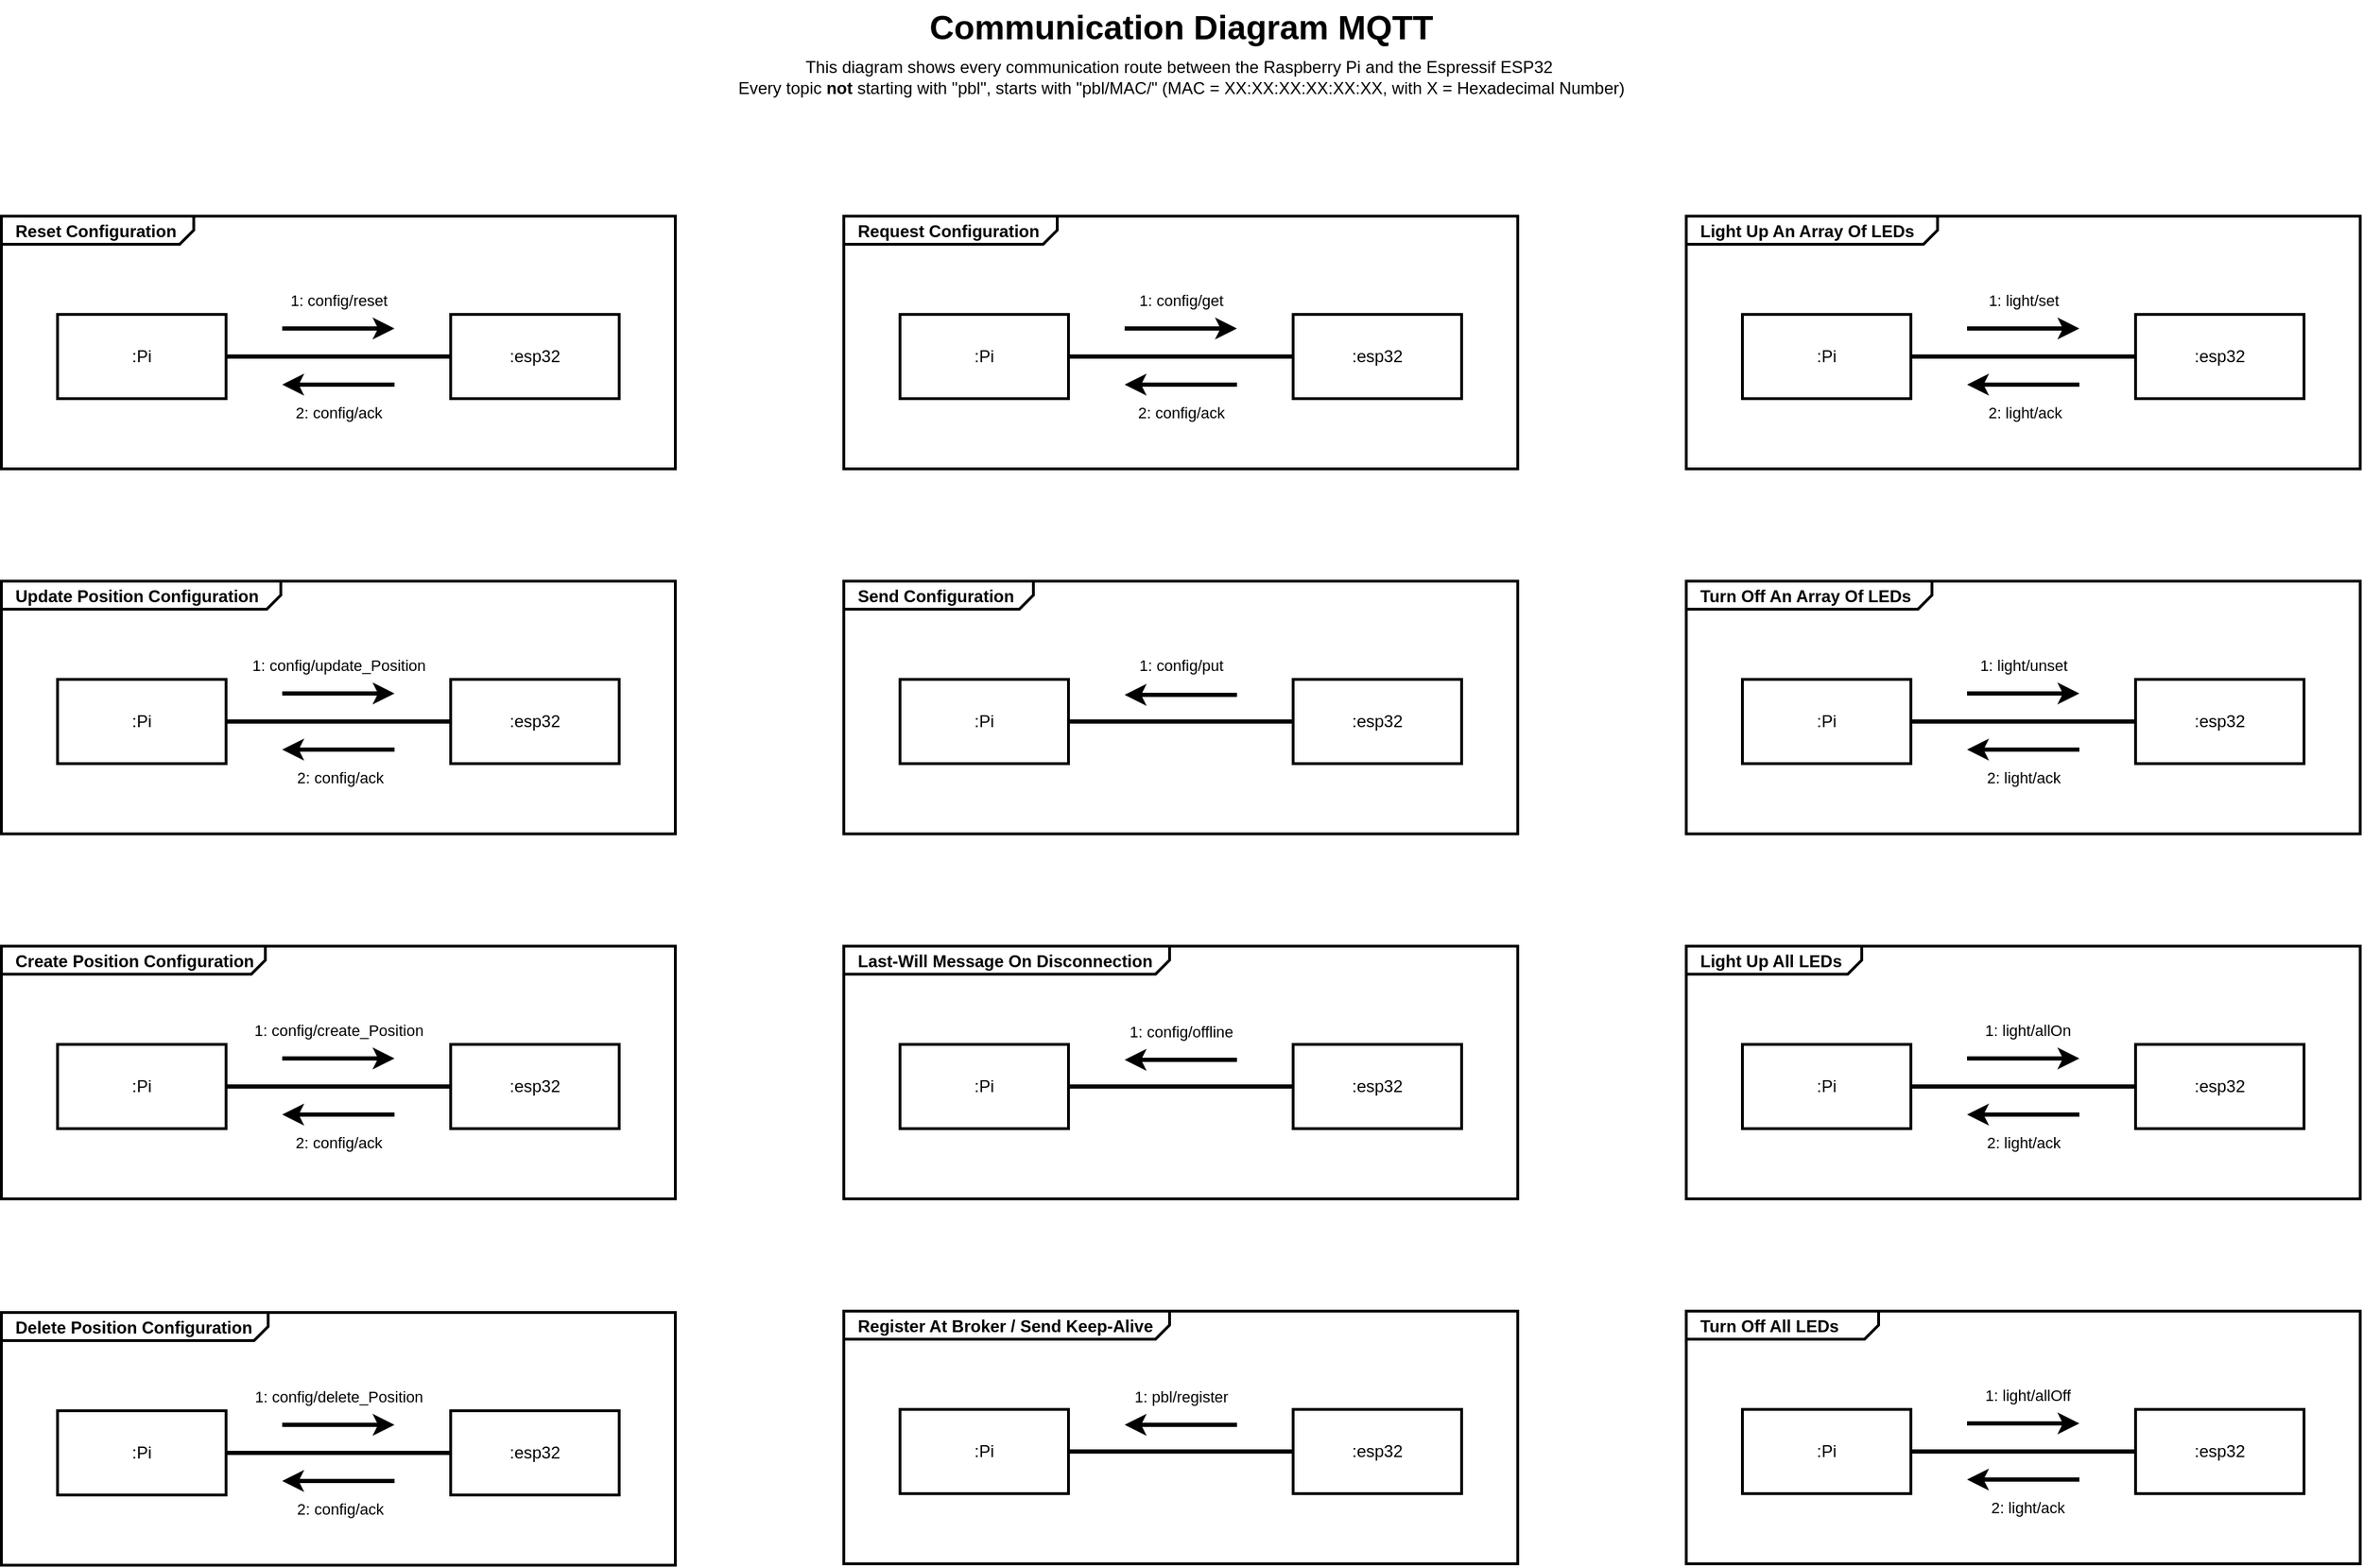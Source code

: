 <mxfile version="14.9.6" type="device"><diagram name="Page-1" id="929967ad-93f9-6ef4-fab6-5d389245f69c"><mxGraphModel dx="1718" dy="718" grid="1" gridSize="10" guides="1" tooltips="1" connect="1" arrows="1" fold="1" page="1" pageScale="1.5" pageWidth="1169" pageHeight="826" background="none" math="0" shadow="0"><root><mxCell id="0" style=";html=1;"/><mxCell id="1" style=";html=1;" parent="0"/><mxCell id="1672d66443f91eb5-1" value="&lt;p style=&quot;margin: 0px ; margin-top: 4px ; margin-left: 10px ; text-align: left&quot;&gt;&lt;b&gt;Reset Configuration&lt;/b&gt;&lt;/p&gt;" style="html=1;strokeWidth=2;shape=mxgraph.sysml.package;html=1;overflow=fill;whiteSpace=wrap;fillColor=none;gradientColor=none;fontSize=12;align=center;labelX=137.5;" parent="1" vertex="1"><mxGeometry x="40" y="159" width="480" height="180" as="geometry"/></mxCell><mxCell id="1672d66443f91eb5-23" value="Communication Diagram MQTT" style="text;strokeColor=none;fillColor=none;html=1;fontSize=24;fontStyle=1;verticalAlign=middle;align=center;" parent="1" vertex="1"><mxGeometry x="125" y="5" width="1510" height="40" as="geometry"/></mxCell><mxCell id="_p02ZwY1KxRYCmjP6Bv0-2" value=":Pi" style="rounded=0;whiteSpace=wrap;html=1;strokeWidth=2;" parent="1" vertex="1"><mxGeometry x="80" y="229" width="120" height="60" as="geometry"/></mxCell><mxCell id="_p02ZwY1KxRYCmjP6Bv0-3" value=":esp32" style="rounded=0;whiteSpace=wrap;html=1;strokeWidth=2;" parent="1" vertex="1"><mxGeometry x="360" y="229" width="120" height="60" as="geometry"/></mxCell><mxCell id="_p02ZwY1KxRYCmjP6Bv0-4" value="" style="endArrow=none;html=1;exitX=1;exitY=0.5;exitDx=0;exitDy=0;entryX=0;entryY=0.5;entryDx=0;entryDy=0;strokeWidth=3;" parent="1" source="_p02ZwY1KxRYCmjP6Bv0-2" target="_p02ZwY1KxRYCmjP6Bv0-3" edge="1"><mxGeometry width="50" height="50" relative="1" as="geometry"><mxPoint x="430" y="269" as="sourcePoint"/><mxPoint x="480" y="219" as="targetPoint"/></mxGeometry></mxCell><mxCell id="_p02ZwY1KxRYCmjP6Bv0-108" value="1: config/reset" style="edgeLabel;html=1;align=center;verticalAlign=middle;resizable=0;points=[];" parent="_p02ZwY1KxRYCmjP6Bv0-4" vertex="1" connectable="0"><mxGeometry x="-0.198" y="-1" relative="1" as="geometry"><mxPoint x="16" y="-41" as="offset"/></mxGeometry></mxCell><mxCell id="_p02ZwY1KxRYCmjP6Bv0-109" value="2: config/ack" style="edgeLabel;html=1;align=center;verticalAlign=middle;resizable=0;points=[];" parent="_p02ZwY1KxRYCmjP6Bv0-4" vertex="1" connectable="0"><mxGeometry x="-0.344" y="-1" relative="1" as="geometry"><mxPoint x="27" y="39" as="offset"/></mxGeometry></mxCell><mxCell id="_p02ZwY1KxRYCmjP6Bv0-106" value="" style="endArrow=classic;html=1;strokeWidth=3;" parent="1" edge="1"><mxGeometry width="50" height="50" relative="1" as="geometry"><mxPoint x="240" y="239.0" as="sourcePoint"/><mxPoint x="320" y="239.0" as="targetPoint"/><Array as="points"/></mxGeometry></mxCell><mxCell id="_p02ZwY1KxRYCmjP6Bv0-107" value="" style="endArrow=classic;html=1;strokeWidth=3;" parent="1" edge="1"><mxGeometry width="50" height="50" relative="1" as="geometry"><mxPoint x="320" y="279.0" as="sourcePoint"/><mxPoint x="240" y="279.0" as="targetPoint"/><Array as="points"/></mxGeometry></mxCell><mxCell id="_p02ZwY1KxRYCmjP6Bv0-110" value="&lt;p style=&quot;margin: 0px ; margin-top: 4px ; margin-left: 10px ; text-align: left&quot;&gt;&lt;b&gt;Update Position Configuration&lt;/b&gt;&lt;/p&gt;" style="html=1;strokeWidth=2;shape=mxgraph.sysml.package;html=1;overflow=fill;whiteSpace=wrap;fillColor=none;gradientColor=none;fontSize=12;align=center;labelX=199.2;" parent="1" vertex="1"><mxGeometry x="40" y="419" width="480" height="180" as="geometry"/></mxCell><mxCell id="_p02ZwY1KxRYCmjP6Bv0-111" value=":Pi" style="rounded=0;whiteSpace=wrap;html=1;strokeWidth=2;" parent="1" vertex="1"><mxGeometry x="80" y="489" width="120" height="60" as="geometry"/></mxCell><mxCell id="_p02ZwY1KxRYCmjP6Bv0-112" value=":esp32" style="rounded=0;whiteSpace=wrap;html=1;strokeWidth=2;" parent="1" vertex="1"><mxGeometry x="360" y="489" width="120" height="60" as="geometry"/></mxCell><mxCell id="_p02ZwY1KxRYCmjP6Bv0-113" value="" style="endArrow=none;html=1;exitX=1;exitY=0.5;exitDx=0;exitDy=0;entryX=0;entryY=0.5;entryDx=0;entryDy=0;strokeWidth=3;" parent="1" source="_p02ZwY1KxRYCmjP6Bv0-111" target="_p02ZwY1KxRYCmjP6Bv0-112" edge="1"><mxGeometry width="50" height="50" relative="1" as="geometry"><mxPoint x="430" y="529" as="sourcePoint"/><mxPoint x="480" y="479" as="targetPoint"/></mxGeometry></mxCell><mxCell id="_p02ZwY1KxRYCmjP6Bv0-114" value="1: config/update_Position" style="edgeLabel;html=1;align=center;verticalAlign=middle;resizable=0;points=[];" parent="_p02ZwY1KxRYCmjP6Bv0-113" vertex="1" connectable="0"><mxGeometry x="-0.198" y="-1" relative="1" as="geometry"><mxPoint x="16" y="-41" as="offset"/></mxGeometry></mxCell><mxCell id="_p02ZwY1KxRYCmjP6Bv0-115" value="2: config/ack" style="edgeLabel;html=1;align=center;verticalAlign=middle;resizable=0;points=[];" parent="_p02ZwY1KxRYCmjP6Bv0-113" vertex="1" connectable="0"><mxGeometry x="-0.344" y="-1" relative="1" as="geometry"><mxPoint x="28" y="39" as="offset"/></mxGeometry></mxCell><mxCell id="_p02ZwY1KxRYCmjP6Bv0-116" value="" style="endArrow=classic;html=1;strokeWidth=3;" parent="1" edge="1"><mxGeometry width="50" height="50" relative="1" as="geometry"><mxPoint x="240" y="499" as="sourcePoint"/><mxPoint x="320" y="499" as="targetPoint"/><Array as="points"/></mxGeometry></mxCell><mxCell id="_p02ZwY1KxRYCmjP6Bv0-117" value="" style="endArrow=classic;html=1;strokeWidth=3;" parent="1" edge="1"><mxGeometry width="50" height="50" relative="1" as="geometry"><mxPoint x="320" y="539" as="sourcePoint"/><mxPoint x="240" y="539" as="targetPoint"/><Array as="points"/></mxGeometry></mxCell><mxCell id="_p02ZwY1KxRYCmjP6Bv0-118" value="&lt;p style=&quot;margin: 0px ; margin-top: 4px ; margin-left: 10px ; text-align: left&quot;&gt;&lt;b&gt;Create Position Configuration&lt;/b&gt;&lt;/p&gt;" style="html=1;strokeWidth=2;shape=mxgraph.sysml.package;html=1;overflow=fill;whiteSpace=wrap;fillColor=none;gradientColor=none;fontSize=12;align=center;labelX=188.29;" parent="1" vertex="1"><mxGeometry x="40" y="679" width="480" height="180" as="geometry"/></mxCell><mxCell id="_p02ZwY1KxRYCmjP6Bv0-119" value=":Pi" style="rounded=0;whiteSpace=wrap;html=1;strokeWidth=2;" parent="1" vertex="1"><mxGeometry x="80" y="749" width="120" height="60" as="geometry"/></mxCell><mxCell id="_p02ZwY1KxRYCmjP6Bv0-120" value=":esp32" style="rounded=0;whiteSpace=wrap;html=1;strokeWidth=2;" parent="1" vertex="1"><mxGeometry x="360" y="749" width="120" height="60" as="geometry"/></mxCell><mxCell id="_p02ZwY1KxRYCmjP6Bv0-121" value="" style="endArrow=none;html=1;exitX=1;exitY=0.5;exitDx=0;exitDy=0;entryX=0;entryY=0.5;entryDx=0;entryDy=0;strokeWidth=3;" parent="1" source="_p02ZwY1KxRYCmjP6Bv0-119" target="_p02ZwY1KxRYCmjP6Bv0-120" edge="1"><mxGeometry width="50" height="50" relative="1" as="geometry"><mxPoint x="430" y="789" as="sourcePoint"/><mxPoint x="480" y="739" as="targetPoint"/></mxGeometry></mxCell><mxCell id="_p02ZwY1KxRYCmjP6Bv0-122" value="1: config/create_Position" style="edgeLabel;html=1;align=center;verticalAlign=middle;resizable=0;points=[];" parent="_p02ZwY1KxRYCmjP6Bv0-121" vertex="1" connectable="0"><mxGeometry x="-0.198" y="-1" relative="1" as="geometry"><mxPoint x="16" y="-41" as="offset"/></mxGeometry></mxCell><mxCell id="_p02ZwY1KxRYCmjP6Bv0-123" value="2: config/ack" style="edgeLabel;html=1;align=center;verticalAlign=middle;resizable=0;points=[];" parent="_p02ZwY1KxRYCmjP6Bv0-121" vertex="1" connectable="0"><mxGeometry x="-0.344" y="-1" relative="1" as="geometry"><mxPoint x="27" y="39" as="offset"/></mxGeometry></mxCell><mxCell id="_p02ZwY1KxRYCmjP6Bv0-124" value="" style="endArrow=classic;html=1;strokeWidth=3;" parent="1" edge="1"><mxGeometry width="50" height="50" relative="1" as="geometry"><mxPoint x="240" y="759" as="sourcePoint"/><mxPoint x="320" y="759" as="targetPoint"/><Array as="points"/></mxGeometry></mxCell><mxCell id="_p02ZwY1KxRYCmjP6Bv0-125" value="" style="endArrow=classic;html=1;strokeWidth=3;" parent="1" edge="1"><mxGeometry width="50" height="50" relative="1" as="geometry"><mxPoint x="320" y="799" as="sourcePoint"/><mxPoint x="240" y="799" as="targetPoint"/><Array as="points"/></mxGeometry></mxCell><mxCell id="_p02ZwY1KxRYCmjP6Bv0-126" value="&lt;p style=&quot;margin: 0px ; margin-top: 4px ; margin-left: 10px ; text-align: left&quot;&gt;&lt;b&gt;Delete Position Configuration&lt;/b&gt;&lt;/p&gt;" style="html=1;strokeWidth=2;shape=mxgraph.sysml.package;html=1;overflow=fill;whiteSpace=wrap;fillColor=none;gradientColor=none;fontSize=12;align=center;labelX=190.28;" parent="1" vertex="1"><mxGeometry x="40" y="940" width="480" height="180" as="geometry"/></mxCell><mxCell id="_p02ZwY1KxRYCmjP6Bv0-127" value=":Pi" style="rounded=0;whiteSpace=wrap;html=1;strokeWidth=2;" parent="1" vertex="1"><mxGeometry x="80" y="1010" width="120" height="60" as="geometry"/></mxCell><mxCell id="_p02ZwY1KxRYCmjP6Bv0-128" value=":esp32" style="rounded=0;whiteSpace=wrap;html=1;strokeWidth=2;" parent="1" vertex="1"><mxGeometry x="360" y="1010" width="120" height="60" as="geometry"/></mxCell><mxCell id="_p02ZwY1KxRYCmjP6Bv0-129" value="" style="endArrow=none;html=1;exitX=1;exitY=0.5;exitDx=0;exitDy=0;entryX=0;entryY=0.5;entryDx=0;entryDy=0;strokeWidth=3;" parent="1" source="_p02ZwY1KxRYCmjP6Bv0-127" target="_p02ZwY1KxRYCmjP6Bv0-128" edge="1"><mxGeometry width="50" height="50" relative="1" as="geometry"><mxPoint x="430" y="1050" as="sourcePoint"/><mxPoint x="480" y="1000" as="targetPoint"/></mxGeometry></mxCell><mxCell id="_p02ZwY1KxRYCmjP6Bv0-130" value="1: config/delete_Position" style="edgeLabel;html=1;align=center;verticalAlign=middle;resizable=0;points=[];" parent="_p02ZwY1KxRYCmjP6Bv0-129" vertex="1" connectable="0"><mxGeometry x="-0.198" y="-1" relative="1" as="geometry"><mxPoint x="16" y="-41" as="offset"/></mxGeometry></mxCell><mxCell id="_p02ZwY1KxRYCmjP6Bv0-131" value="2: config/ack" style="edgeLabel;html=1;align=center;verticalAlign=middle;resizable=0;points=[];" parent="_p02ZwY1KxRYCmjP6Bv0-129" vertex="1" connectable="0"><mxGeometry x="-0.344" y="-1" relative="1" as="geometry"><mxPoint x="28" y="39" as="offset"/></mxGeometry></mxCell><mxCell id="_p02ZwY1KxRYCmjP6Bv0-132" value="" style="endArrow=classic;html=1;strokeWidth=3;" parent="1" edge="1"><mxGeometry width="50" height="50" relative="1" as="geometry"><mxPoint x="240" y="1020" as="sourcePoint"/><mxPoint x="320" y="1020" as="targetPoint"/><Array as="points"/></mxGeometry></mxCell><mxCell id="_p02ZwY1KxRYCmjP6Bv0-133" value="" style="endArrow=classic;html=1;strokeWidth=3;" parent="1" edge="1"><mxGeometry width="50" height="50" relative="1" as="geometry"><mxPoint x="320" y="1060" as="sourcePoint"/><mxPoint x="240" y="1060" as="targetPoint"/><Array as="points"/></mxGeometry></mxCell><mxCell id="_p02ZwY1KxRYCmjP6Bv0-142" value="&lt;p style=&quot;margin: 0px ; margin-top: 4px ; margin-left: 10px ; text-align: left&quot;&gt;&lt;b&gt;Light Up All LEDs&lt;/b&gt;&lt;/p&gt;" style="html=1;strokeWidth=2;shape=mxgraph.sysml.package;html=1;overflow=fill;whiteSpace=wrap;fillColor=none;gradientColor=none;fontSize=12;align=center;labelX=125;" parent="1" vertex="1"><mxGeometry x="1240" y="679" width="480" height="180" as="geometry"/></mxCell><mxCell id="_p02ZwY1KxRYCmjP6Bv0-143" value=":Pi" style="rounded=0;whiteSpace=wrap;html=1;strokeWidth=2;" parent="1" vertex="1"><mxGeometry x="1280" y="749" width="120" height="60" as="geometry"/></mxCell><mxCell id="_p02ZwY1KxRYCmjP6Bv0-144" value=":esp32" style="rounded=0;whiteSpace=wrap;html=1;strokeWidth=2;" parent="1" vertex="1"><mxGeometry x="1560" y="749" width="120" height="60" as="geometry"/></mxCell><mxCell id="_p02ZwY1KxRYCmjP6Bv0-145" value="" style="endArrow=none;html=1;exitX=1;exitY=0.5;exitDx=0;exitDy=0;entryX=0;entryY=0.5;entryDx=0;entryDy=0;strokeWidth=3;" parent="1" source="_p02ZwY1KxRYCmjP6Bv0-143" target="_p02ZwY1KxRYCmjP6Bv0-144" edge="1"><mxGeometry width="50" height="50" relative="1" as="geometry"><mxPoint x="1630" y="789" as="sourcePoint"/><mxPoint x="1680" y="739" as="targetPoint"/></mxGeometry></mxCell><mxCell id="_p02ZwY1KxRYCmjP6Bv0-146" value="1: light/allOn" style="edgeLabel;html=1;align=center;verticalAlign=middle;resizable=0;points=[];" parent="_p02ZwY1KxRYCmjP6Bv0-145" vertex="1" connectable="0"><mxGeometry x="-0.198" y="-1" relative="1" as="geometry"><mxPoint x="19" y="-41" as="offset"/></mxGeometry></mxCell><mxCell id="_p02ZwY1KxRYCmjP6Bv0-147" value="2: light/ack" style="edgeLabel;html=1;align=center;verticalAlign=middle;resizable=0;points=[];" parent="_p02ZwY1KxRYCmjP6Bv0-145" vertex="1" connectable="0"><mxGeometry x="-0.344" y="-1" relative="1" as="geometry"><mxPoint x="27" y="39" as="offset"/></mxGeometry></mxCell><mxCell id="_p02ZwY1KxRYCmjP6Bv0-148" value="" style="endArrow=classic;html=1;strokeWidth=3;" parent="1" edge="1"><mxGeometry width="50" height="50" relative="1" as="geometry"><mxPoint x="1440" y="759" as="sourcePoint"/><mxPoint x="1520" y="759" as="targetPoint"/><Array as="points"/></mxGeometry></mxCell><mxCell id="_p02ZwY1KxRYCmjP6Bv0-149" value="" style="endArrow=classic;html=1;strokeWidth=3;" parent="1" edge="1"><mxGeometry width="50" height="50" relative="1" as="geometry"><mxPoint x="1520" y="799" as="sourcePoint"/><mxPoint x="1440" y="799" as="targetPoint"/><Array as="points"/></mxGeometry></mxCell><mxCell id="_p02ZwY1KxRYCmjP6Bv0-150" value="&lt;p style=&quot;margin: 0px ; margin-top: 4px ; margin-left: 10px ; text-align: left&quot;&gt;&lt;b&gt;Turn Off All LEDs&lt;/b&gt;&lt;/p&gt;" style="html=1;strokeWidth=2;shape=mxgraph.sysml.package;html=1;overflow=fill;whiteSpace=wrap;fillColor=none;gradientColor=none;fontSize=12;align=center;labelX=137.5;" parent="1" vertex="1"><mxGeometry x="1240" y="939" width="480" height="180" as="geometry"/></mxCell><mxCell id="_p02ZwY1KxRYCmjP6Bv0-151" value=":Pi" style="rounded=0;whiteSpace=wrap;html=1;strokeWidth=2;" parent="1" vertex="1"><mxGeometry x="1280" y="1009" width="120" height="60" as="geometry"/></mxCell><mxCell id="_p02ZwY1KxRYCmjP6Bv0-152" value=":esp32" style="rounded=0;whiteSpace=wrap;html=1;strokeWidth=2;" parent="1" vertex="1"><mxGeometry x="1560" y="1009" width="120" height="60" as="geometry"/></mxCell><mxCell id="_p02ZwY1KxRYCmjP6Bv0-153" value="" style="endArrow=none;html=1;exitX=1;exitY=0.5;exitDx=0;exitDy=0;entryX=0;entryY=0.5;entryDx=0;entryDy=0;strokeWidth=3;" parent="1" source="_p02ZwY1KxRYCmjP6Bv0-151" target="_p02ZwY1KxRYCmjP6Bv0-152" edge="1"><mxGeometry width="50" height="50" relative="1" as="geometry"><mxPoint x="1630" y="1049" as="sourcePoint"/><mxPoint x="1680" y="999" as="targetPoint"/></mxGeometry></mxCell><mxCell id="_p02ZwY1KxRYCmjP6Bv0-154" value="1: light/allOff" style="edgeLabel;html=1;align=center;verticalAlign=middle;resizable=0;points=[];" parent="_p02ZwY1KxRYCmjP6Bv0-153" vertex="1" connectable="0"><mxGeometry x="-0.198" y="-1" relative="1" as="geometry"><mxPoint x="19" y="-41" as="offset"/></mxGeometry></mxCell><mxCell id="_p02ZwY1KxRYCmjP6Bv0-155" value="2: light/ack" style="edgeLabel;html=1;align=center;verticalAlign=middle;resizable=0;points=[];" parent="_p02ZwY1KxRYCmjP6Bv0-153" vertex="1" connectable="0"><mxGeometry x="-0.344" y="-1" relative="1" as="geometry"><mxPoint x="30" y="39" as="offset"/></mxGeometry></mxCell><mxCell id="_p02ZwY1KxRYCmjP6Bv0-156" value="" style="endArrow=classic;html=1;strokeWidth=3;" parent="1" edge="1"><mxGeometry width="50" height="50" relative="1" as="geometry"><mxPoint x="1440" y="1019" as="sourcePoint"/><mxPoint x="1520" y="1019" as="targetPoint"/><Array as="points"/></mxGeometry></mxCell><mxCell id="_p02ZwY1KxRYCmjP6Bv0-157" value="" style="endArrow=classic;html=1;strokeWidth=3;" parent="1" edge="1"><mxGeometry width="50" height="50" relative="1" as="geometry"><mxPoint x="1520" y="1059" as="sourcePoint"/><mxPoint x="1440" y="1059" as="targetPoint"/><Array as="points"/></mxGeometry></mxCell><mxCell id="_p02ZwY1KxRYCmjP6Bv0-174" value="&lt;p style=&quot;margin: 0px ; margin-top: 4px ; margin-left: 10px ; text-align: left&quot;&gt;&lt;b&gt;Light Up An Array Of LEDs&lt;/b&gt;&lt;/p&gt;" style="html=1;strokeWidth=2;shape=mxgraph.sysml.package;html=1;overflow=fill;whiteSpace=wrap;fillColor=none;gradientColor=none;fontSize=12;align=center;labelX=179.9;" parent="1" vertex="1"><mxGeometry x="1240" y="159" width="480" height="180" as="geometry"/></mxCell><mxCell id="_p02ZwY1KxRYCmjP6Bv0-175" value=":Pi" style="rounded=0;whiteSpace=wrap;html=1;strokeWidth=2;" parent="1" vertex="1"><mxGeometry x="1280" y="229" width="120" height="60" as="geometry"/></mxCell><mxCell id="_p02ZwY1KxRYCmjP6Bv0-176" value=":esp32" style="rounded=0;whiteSpace=wrap;html=1;strokeWidth=2;" parent="1" vertex="1"><mxGeometry x="1560" y="229" width="120" height="60" as="geometry"/></mxCell><mxCell id="_p02ZwY1KxRYCmjP6Bv0-177" value="" style="endArrow=none;html=1;exitX=1;exitY=0.5;exitDx=0;exitDy=0;entryX=0;entryY=0.5;entryDx=0;entryDy=0;strokeWidth=3;" parent="1" source="_p02ZwY1KxRYCmjP6Bv0-175" target="_p02ZwY1KxRYCmjP6Bv0-176" edge="1"><mxGeometry width="50" height="50" relative="1" as="geometry"><mxPoint x="1630" y="269" as="sourcePoint"/><mxPoint x="1680" y="219" as="targetPoint"/></mxGeometry></mxCell><mxCell id="_p02ZwY1KxRYCmjP6Bv0-178" value="1: light/set" style="edgeLabel;html=1;align=center;verticalAlign=middle;resizable=0;points=[];" parent="_p02ZwY1KxRYCmjP6Bv0-177" vertex="1" connectable="0"><mxGeometry x="-0.198" y="-1" relative="1" as="geometry"><mxPoint x="16" y="-41" as="offset"/></mxGeometry></mxCell><mxCell id="_p02ZwY1KxRYCmjP6Bv0-179" value="2: light/ack" style="edgeLabel;html=1;align=center;verticalAlign=middle;resizable=0;points=[];" parent="_p02ZwY1KxRYCmjP6Bv0-177" vertex="1" connectable="0"><mxGeometry x="-0.344" y="-1" relative="1" as="geometry"><mxPoint x="28" y="39" as="offset"/></mxGeometry></mxCell><mxCell id="_p02ZwY1KxRYCmjP6Bv0-180" value="" style="endArrow=classic;html=1;strokeWidth=3;" parent="1" edge="1"><mxGeometry width="50" height="50" relative="1" as="geometry"><mxPoint x="1440" y="239" as="sourcePoint"/><mxPoint x="1520" y="239" as="targetPoint"/><Array as="points"/></mxGeometry></mxCell><mxCell id="_p02ZwY1KxRYCmjP6Bv0-181" value="" style="endArrow=classic;html=1;strokeWidth=3;" parent="1" edge="1"><mxGeometry width="50" height="50" relative="1" as="geometry"><mxPoint x="1520" y="279" as="sourcePoint"/><mxPoint x="1440" y="279" as="targetPoint"/><Array as="points"/></mxGeometry></mxCell><mxCell id="_p02ZwY1KxRYCmjP6Bv0-182" value="&lt;p style=&quot;margin: 0px ; margin-top: 4px ; margin-left: 10px ; text-align: left&quot;&gt;&lt;b&gt;Turn Off An Array Of LEDs&lt;/b&gt;&lt;/p&gt;" style="html=1;strokeWidth=2;shape=mxgraph.sysml.package;html=1;overflow=fill;whiteSpace=wrap;fillColor=none;gradientColor=none;fontSize=12;align=center;labelX=175.62;" parent="1" vertex="1"><mxGeometry x="1240" y="419" width="480" height="180" as="geometry"/></mxCell><mxCell id="_p02ZwY1KxRYCmjP6Bv0-183" value=":Pi" style="rounded=0;whiteSpace=wrap;html=1;strokeWidth=2;" parent="1" vertex="1"><mxGeometry x="1280" y="489" width="120" height="60" as="geometry"/></mxCell><mxCell id="_p02ZwY1KxRYCmjP6Bv0-184" value=":esp32" style="rounded=0;whiteSpace=wrap;html=1;strokeWidth=2;" parent="1" vertex="1"><mxGeometry x="1560" y="489" width="120" height="60" as="geometry"/></mxCell><mxCell id="_p02ZwY1KxRYCmjP6Bv0-185" value="" style="endArrow=none;html=1;exitX=1;exitY=0.5;exitDx=0;exitDy=0;entryX=0;entryY=0.5;entryDx=0;entryDy=0;strokeWidth=3;" parent="1" source="_p02ZwY1KxRYCmjP6Bv0-183" target="_p02ZwY1KxRYCmjP6Bv0-184" edge="1"><mxGeometry width="50" height="50" relative="1" as="geometry"><mxPoint x="1630" y="529" as="sourcePoint"/><mxPoint x="1680" y="479" as="targetPoint"/></mxGeometry></mxCell><mxCell id="_p02ZwY1KxRYCmjP6Bv0-186" value="1: light/unset" style="edgeLabel;html=1;align=center;verticalAlign=middle;resizable=0;points=[];" parent="_p02ZwY1KxRYCmjP6Bv0-185" vertex="1" connectable="0"><mxGeometry x="-0.198" y="-1" relative="1" as="geometry"><mxPoint x="16" y="-41" as="offset"/></mxGeometry></mxCell><mxCell id="_p02ZwY1KxRYCmjP6Bv0-187" value="2: light/ack" style="edgeLabel;html=1;align=center;verticalAlign=middle;resizable=0;points=[];" parent="_p02ZwY1KxRYCmjP6Bv0-185" vertex="1" connectable="0"><mxGeometry x="-0.344" y="-1" relative="1" as="geometry"><mxPoint x="27" y="39" as="offset"/></mxGeometry></mxCell><mxCell id="_p02ZwY1KxRYCmjP6Bv0-188" value="" style="endArrow=classic;html=1;strokeWidth=3;" parent="1" edge="1"><mxGeometry width="50" height="50" relative="1" as="geometry"><mxPoint x="1440" y="499" as="sourcePoint"/><mxPoint x="1520" y="499" as="targetPoint"/><Array as="points"/></mxGeometry></mxCell><mxCell id="_p02ZwY1KxRYCmjP6Bv0-189" value="" style="endArrow=classic;html=1;strokeWidth=3;" parent="1" edge="1"><mxGeometry width="50" height="50" relative="1" as="geometry"><mxPoint x="1520" y="539" as="sourcePoint"/><mxPoint x="1440" y="539" as="targetPoint"/><Array as="points"/></mxGeometry></mxCell><mxCell id="_p02ZwY1KxRYCmjP6Bv0-190" value="&lt;p style=&quot;margin: 0px ; margin-top: 4px ; margin-left: 10px ; text-align: left&quot;&gt;&lt;b&gt;Register At Broker / Send Keep-Alive&lt;/b&gt;&lt;/p&gt;" style="html=1;strokeWidth=2;shape=mxgraph.sysml.package;html=1;overflow=fill;whiteSpace=wrap;fillColor=none;gradientColor=none;fontSize=12;align=center;labelX=232.86;" parent="1" vertex="1"><mxGeometry x="640" y="939" width="480" height="180" as="geometry"/></mxCell><mxCell id="_p02ZwY1KxRYCmjP6Bv0-191" value=":Pi" style="rounded=0;whiteSpace=wrap;html=1;strokeWidth=2;" parent="1" vertex="1"><mxGeometry x="680" y="1009" width="120" height="60" as="geometry"/></mxCell><mxCell id="_p02ZwY1KxRYCmjP6Bv0-192" value=":esp32" style="rounded=0;whiteSpace=wrap;html=1;strokeWidth=2;" parent="1" vertex="1"><mxGeometry x="960" y="1009" width="120" height="60" as="geometry"/></mxCell><mxCell id="_p02ZwY1KxRYCmjP6Bv0-193" value="" style="endArrow=none;html=1;exitX=1;exitY=0.5;exitDx=0;exitDy=0;entryX=0;entryY=0.5;entryDx=0;entryDy=0;strokeWidth=3;" parent="1" source="_p02ZwY1KxRYCmjP6Bv0-191" target="_p02ZwY1KxRYCmjP6Bv0-192" edge="1"><mxGeometry width="50" height="50" relative="1" as="geometry"><mxPoint x="1030" y="1049" as="sourcePoint"/><mxPoint x="1080" y="999" as="targetPoint"/></mxGeometry></mxCell><mxCell id="_p02ZwY1KxRYCmjP6Bv0-195" value="1: pbl/register" style="edgeLabel;html=1;align=center;verticalAlign=middle;resizable=0;points=[];" parent="_p02ZwY1KxRYCmjP6Bv0-193" vertex="1" connectable="0"><mxGeometry x="-0.344" y="-1" relative="1" as="geometry"><mxPoint x="27" y="-40" as="offset"/></mxGeometry></mxCell><mxCell id="_p02ZwY1KxRYCmjP6Bv0-197" value="" style="endArrow=classic;html=1;strokeWidth=3;" parent="1" edge="1"><mxGeometry width="50" height="50" relative="1" as="geometry"><mxPoint x="920" y="1020" as="sourcePoint"/><mxPoint x="840" y="1020" as="targetPoint"/><Array as="points"/></mxGeometry></mxCell><mxCell id="_p02ZwY1KxRYCmjP6Bv0-206" value="This diagram shows every communication route between the Raspberry Pi and the Espressif ESP32&amp;nbsp;&lt;br&gt;Every topic &lt;b&gt;not&lt;/b&gt; starting with &quot;pbl&quot;, starts with &quot;pbl/MAC/&quot; (MAC = XX:XX:XX:XX:XX:XX, with X = Hexadecimal Number)" style="text;html=1;align=center;verticalAlign=middle;resizable=0;points=[];autosize=1;strokeColor=none;" parent="1" vertex="1"><mxGeometry x="555" y="45" width="650" height="30" as="geometry"/></mxCell><mxCell id="on1_WRjd6tt7lxS1Kflm-1" value="&lt;p style=&quot;margin: 0px ; margin-top: 4px ; margin-left: 10px ; text-align: left&quot;&gt;&lt;b&gt;Request Configuration&lt;/b&gt;&lt;/p&gt;" style="html=1;strokeWidth=2;shape=mxgraph.sysml.package;html=1;overflow=fill;whiteSpace=wrap;fillColor=none;gradientColor=none;fontSize=12;align=center;labelX=152.29;" parent="1" vertex="1"><mxGeometry x="640" y="159" width="480" height="180" as="geometry"/></mxCell><mxCell id="on1_WRjd6tt7lxS1Kflm-2" value=":Pi" style="rounded=0;whiteSpace=wrap;html=1;strokeWidth=2;" parent="1" vertex="1"><mxGeometry x="680" y="229" width="120" height="60" as="geometry"/></mxCell><mxCell id="on1_WRjd6tt7lxS1Kflm-3" value=":esp32" style="rounded=0;whiteSpace=wrap;html=1;strokeWidth=2;" parent="1" vertex="1"><mxGeometry x="960" y="229" width="120" height="60" as="geometry"/></mxCell><mxCell id="on1_WRjd6tt7lxS1Kflm-4" value="" style="endArrow=none;html=1;exitX=1;exitY=0.5;exitDx=0;exitDy=0;entryX=0;entryY=0.5;entryDx=0;entryDy=0;strokeWidth=3;" parent="1" source="on1_WRjd6tt7lxS1Kflm-2" target="on1_WRjd6tt7lxS1Kflm-3" edge="1"><mxGeometry width="50" height="50" relative="1" as="geometry"><mxPoint x="1030" y="269" as="sourcePoint"/><mxPoint x="1080" y="219" as="targetPoint"/></mxGeometry></mxCell><mxCell id="on1_WRjd6tt7lxS1Kflm-5" value="1: config/get" style="edgeLabel;html=1;align=center;verticalAlign=middle;resizable=0;points=[];" parent="on1_WRjd6tt7lxS1Kflm-4" vertex="1" connectable="0"><mxGeometry x="-0.198" y="-1" relative="1" as="geometry"><mxPoint x="16" y="-41" as="offset"/></mxGeometry></mxCell><mxCell id="on1_WRjd6tt7lxS1Kflm-6" value="2: config/ack" style="edgeLabel;html=1;align=center;verticalAlign=middle;resizable=0;points=[];" parent="on1_WRjd6tt7lxS1Kflm-4" vertex="1" connectable="0"><mxGeometry x="-0.344" y="-1" relative="1" as="geometry"><mxPoint x="27" y="39" as="offset"/></mxGeometry></mxCell><mxCell id="on1_WRjd6tt7lxS1Kflm-7" value="" style="endArrow=classic;html=1;strokeWidth=3;" parent="1" edge="1"><mxGeometry width="50" height="50" relative="1" as="geometry"><mxPoint x="840" y="239" as="sourcePoint"/><mxPoint x="920" y="239" as="targetPoint"/><Array as="points"/></mxGeometry></mxCell><mxCell id="on1_WRjd6tt7lxS1Kflm-8" value="" style="endArrow=classic;html=1;strokeWidth=3;" parent="1" edge="1"><mxGeometry width="50" height="50" relative="1" as="geometry"><mxPoint x="920" y="279" as="sourcePoint"/><mxPoint x="840" y="279" as="targetPoint"/><Array as="points"/></mxGeometry></mxCell><mxCell id="on1_WRjd6tt7lxS1Kflm-9" value="&lt;p style=&quot;margin: 0px ; margin-top: 4px ; margin-left: 10px ; text-align: left&quot;&gt;&lt;b&gt;Send Configuration&lt;/b&gt;&lt;/p&gt;" style="html=1;strokeWidth=2;shape=mxgraph.sysml.package;html=1;overflow=fill;whiteSpace=wrap;fillColor=none;gradientColor=none;fontSize=12;align=center;labelX=135.71;" parent="1" vertex="1"><mxGeometry x="640" y="419" width="480" height="180" as="geometry"/></mxCell><mxCell id="on1_WRjd6tt7lxS1Kflm-10" value=":Pi" style="rounded=0;whiteSpace=wrap;html=1;strokeWidth=2;" parent="1" vertex="1"><mxGeometry x="680" y="489" width="120" height="60" as="geometry"/></mxCell><mxCell id="on1_WRjd6tt7lxS1Kflm-11" value=":esp32" style="rounded=0;whiteSpace=wrap;html=1;strokeWidth=2;" parent="1" vertex="1"><mxGeometry x="960" y="489" width="120" height="60" as="geometry"/></mxCell><mxCell id="on1_WRjd6tt7lxS1Kflm-12" value="" style="endArrow=none;html=1;exitX=1;exitY=0.5;exitDx=0;exitDy=0;entryX=0;entryY=0.5;entryDx=0;entryDy=0;strokeWidth=3;" parent="1" source="on1_WRjd6tt7lxS1Kflm-10" target="on1_WRjd6tt7lxS1Kflm-11" edge="1"><mxGeometry width="50" height="50" relative="1" as="geometry"><mxPoint x="1030" y="529" as="sourcePoint"/><mxPoint x="1080" y="479" as="targetPoint"/></mxGeometry></mxCell><mxCell id="on1_WRjd6tt7lxS1Kflm-13" value="1: config/put" style="edgeLabel;html=1;align=center;verticalAlign=middle;resizable=0;points=[];" parent="on1_WRjd6tt7lxS1Kflm-12" vertex="1" connectable="0"><mxGeometry x="-0.198" y="-1" relative="1" as="geometry"><mxPoint x="16" y="-41" as="offset"/></mxGeometry></mxCell><mxCell id="on1_WRjd6tt7lxS1Kflm-16" value="" style="endArrow=classic;html=1;strokeWidth=3;" parent="1" edge="1"><mxGeometry width="50" height="50" relative="1" as="geometry"><mxPoint x="920" y="500" as="sourcePoint"/><mxPoint x="840" y="500" as="targetPoint"/><Array as="points"/></mxGeometry></mxCell><mxCell id="gFl9lGmBT_yKhJw0Vc5z-1" value="&lt;p style=&quot;margin: 0px ; margin-top: 4px ; margin-left: 10px ; text-align: left&quot;&gt;&lt;b&gt;Last-Will Message On Disconnection&lt;/b&gt;&lt;/p&gt;" style="html=1;strokeWidth=2;shape=mxgraph.sysml.package;html=1;overflow=fill;whiteSpace=wrap;fillColor=none;gradientColor=none;fontSize=12;align=center;labelX=232.86;" vertex="1" parent="1"><mxGeometry x="640" y="679" width="480" height="180" as="geometry"/></mxCell><mxCell id="gFl9lGmBT_yKhJw0Vc5z-2" value=":Pi" style="rounded=0;whiteSpace=wrap;html=1;strokeWidth=2;" vertex="1" parent="1"><mxGeometry x="680" y="749" width="120" height="60" as="geometry"/></mxCell><mxCell id="gFl9lGmBT_yKhJw0Vc5z-3" value=":esp32" style="rounded=0;whiteSpace=wrap;html=1;strokeWidth=2;" vertex="1" parent="1"><mxGeometry x="960" y="749" width="120" height="60" as="geometry"/></mxCell><mxCell id="gFl9lGmBT_yKhJw0Vc5z-4" value="" style="endArrow=none;html=1;exitX=1;exitY=0.5;exitDx=0;exitDy=0;entryX=0;entryY=0.5;entryDx=0;entryDy=0;strokeWidth=3;" edge="1" parent="1" source="gFl9lGmBT_yKhJw0Vc5z-2" target="gFl9lGmBT_yKhJw0Vc5z-3"><mxGeometry width="50" height="50" relative="1" as="geometry"><mxPoint x="1030" y="789" as="sourcePoint"/><mxPoint x="1080" y="739" as="targetPoint"/></mxGeometry></mxCell><mxCell id="gFl9lGmBT_yKhJw0Vc5z-5" value="1: config/offline" style="edgeLabel;html=1;align=center;verticalAlign=middle;resizable=0;points=[];" vertex="1" connectable="0" parent="gFl9lGmBT_yKhJw0Vc5z-4"><mxGeometry x="-0.344" y="-1" relative="1" as="geometry"><mxPoint x="27" y="-40" as="offset"/></mxGeometry></mxCell><mxCell id="gFl9lGmBT_yKhJw0Vc5z-6" value="" style="endArrow=classic;html=1;strokeWidth=3;" edge="1" parent="1"><mxGeometry width="50" height="50" relative="1" as="geometry"><mxPoint x="920" y="760" as="sourcePoint"/><mxPoint x="840" y="760" as="targetPoint"/><Array as="points"/></mxGeometry></mxCell></root></mxGraphModel></diagram></mxfile>